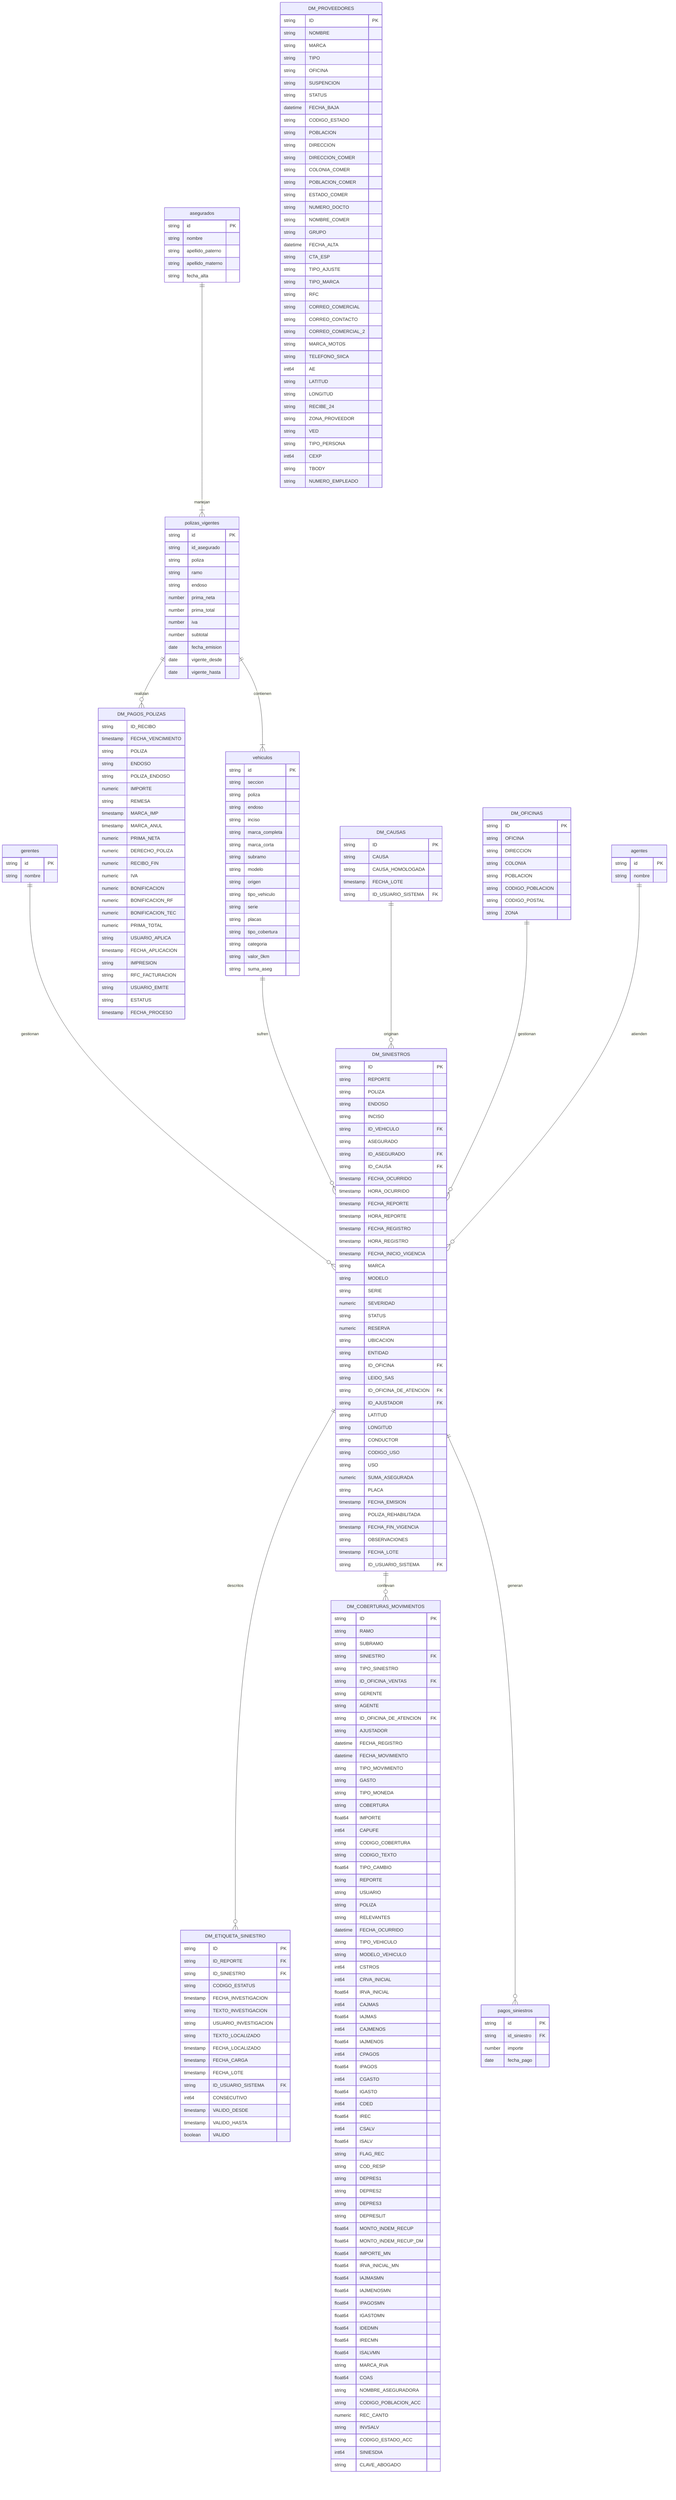 erDiagram

asegurados ||--|{ polizas_vigentes : manejan

polizas_vigentes ||--|{ vehiculos : contienen

polizas_vigentes ||--o{ DM_PAGOS_POLIZAS : realizan

gerentes ||--o{ DM_SINIESTROS : gestionan

vehiculos ||--o{ DM_SINIESTROS : sufren

DM_CAUSAS ||--o{ DM_SINIESTROS : originan

DM_OFICINAS ||--o{ DM_SINIESTROS : gestionan

agentes ||--o{ DM_SINIESTROS : atienden

DM_SINIESTROS ||--o{ DM_ETIQUETA_SINIESTRO : descritos

DM_SINIESTROS ||--o{ DM_COBERTURAS_MOVIMIENTOS : conllevan

DM_SINIESTROS ||--o{ pagos_siniestros : generan

DM_PROVEEDORES {
    string ID PK
    string NOMBRE
    string MARCA
    string TIPO
    string OFICINA
    string SUSPENCION
    string STATUS
    datetime FECHA_BAJA
    string CODIGO_ESTADO
    string POBLACION
    string DIRECCION
    string DIRECCION_COMER
    string COLONIA_COMER
    string POBLACION_COMER
    string ESTADO_COMER
    string NUMERO_DOCTO
    string NOMBRE_COMER
    string GRUPO
    datetime FECHA_ALTA
    string CTA_ESP
    string TIPO_AJUSTE
    string TIPO_MARCA
    string RFC
    string CORREO_COMERCIAL
    string CORREO_CONTACTO
    string CORREO_COMERCIAL_2
    string MARCA_MOTOS
    string TELEFONO_SIICA
    int64 AE
    string LATITUD
    string LONGITUD
    string RECIBE_24
    string ZONA_PROVEEDOR
    string VED
    string TIPO_PERSONA
    int64 CEXP
    string TBODY
    string NUMERO_EMPLEADO
}

asegurados {
    string id PK
    string nombre
    string apellido_paterno
    string apellido_materno
    string fecha_alta
}

polizas_vigentes {
    string id PK
    string id_asegurado
    string poliza
    string ramo
    string endoso
    number prima_neta
    number prima_total
    number iva
    number subtotal
    date fecha_emision
    date vigente_desde
    date vigente_hasta
}

DM_PAGOS_POLIZAS {
    string ID_RECIBO
    timestamp FECHA_VENCIMIENTO
    string POLIZA
    string ENDOSO
    string POLIZA_ENDOSO
    numeric IMPORTE
    string REMESA
    timestamp MARCA_IMP
    timestamp MARCA_ANUL
    numeric PRIMA_NETA
    numeric DERECHO_POLIZA
    numeric RECIBO_FIN
    numeric IVA
    numeric BONIFICACION
    numeric BONIFICACION_RF
    numeric BONIFICACION_TEC
    numeric PRIMA_TOTAL
    string USUARIO_APLICA
    timestamp FECHA_APLICACION
    string IMPRESION
    string RFC_FACTURACION
    string USUARIO_EMITE
    string ESTATUS
    timestamp FECHA_PROCESO
}


vehiculos {
    string id PK
    string seccion
    string poliza
    string endoso
    string inciso
    string marca_completa
    string marca_corta
    string subramo
    string modelo
    string origen
    string tipo_vehiculo
    string serie
    string placas
    string tipo_cobertura
    string categoria
    string valor_0km
    string suma_aseg
}


DM_CAUSAS {
    string ID PK
    string CAUSA
    string CAUSA_HOMOLOGADA
    timestamp FECHA_LOTE
    string ID_USUARIO_SISTEMA FK
}


DM_ETIQUETA_SINIESTRO {
    string ID PK
    string ID_REPORTE FK
    string ID_SINIESTRO FK
    string CODIGO_ESTATUS
    timestamp FECHA_INVESTIGACION
    string TEXTO_INVESTIGACION
    string USUARIO_INVESTIGACION
    string TEXTO_LOCALIZADO
    timestamp FECHA_LOCALIZADO
    timestamp FECHA_CARGA
    timestamp FECHA_LOTE
    string ID_USUARIO_SISTEMA FK
    int64 CONSECUTIVO
    timestamp VALIDO_DESDE
    timestamp VALIDO_HASTA
    boolean VALIDO
}


DM_COBERTURAS_MOVIMIENTOS {
    string ID PK
    string RAMO
    string SUBRAMO
    string SINIESTRO FK
    string TIPO_SINIESTRO
    string ID_OFICINA_VENTAS FK
    string GERENTE
    string AGENTE
    string ID_OFICINA_DE_ATENCION FK
    string AJUSTADOR
    datetime FECHA_REGISTRO
    datetime FECHA_MOVIMIENTO
    string TIPO_MOVIMIENTO
    string GASTO
    string TIPO_MONEDA
    string COBERTURA
    float64 IMPORTE
    int64 CAPUFE
    string CODIGO_COBERTURA
    string CODIGO_TEXTO
    float64 TIPO_CAMBIO
    string REPORTE
    string USUARIO
    string POLIZA
    string RELEVANTES
    datetime FECHA_OCURRIDO
    string TIPO_VEHICULO
    string MODELO_VEHICULO
    int64 CSTROS
    int64 CRVA_INICIAL
    float64 IRVA_INICIAL
    int64 CAJMAS
    float64 IAJMAS
    int64 CAJMENOS
    float64 IAJMENOS
    int64 CPAGOS
    float64 IPAGOS
    int64 CGASTO
    float64 IGASTO
    int64 CDED
    float64 IREC
    int64 CSALV
    float64 ISALV
    string FLAG_REC
    string COD_RESP
    string DEPRES1
    string DEPRES2
    string DEPRES3
    string DEPRESLIT
    float64 MONTO_INDEM_RECUP
    float64 MONTO_INDEM_RECUP_DM
    float64 IMPORTE_MN
    float64 IRVA_INICIAL_MN
    float64 IAJMASMN
    float64 IAJMENOSMN
    float64 IPAGOSMN
    float64 IGASTOMN
    float64 IDEDMN
    float64 IRECMN
    float64 ISALVMN
    string MARCA_RVA
    float64 COAS
    string NOMBRE_ASEGURADORA
    string CODIGO_POBLACION_ACC
    numeric REC_CANTO
    string INVSALV
    string CODIGO_ESTADO_ACC
    int64 SINIESDIA
    string CLAVE_ABOGADO
}

%% PENDIENTE
%%DM_CAUSA_COBERTURA {
%%    string REGLA
%%    string CAUSAS
%%    string COBERTURA
%%    string CODIGO_COBERTURA
%%    timestamp FECHA_LOTE
%%    string ID_USUARIO_SISTEMA FK
%%}

pagos_siniestros {
    string id PK
    string id_siniestro FK
    number importe
    date fecha_pago
}

gerentes {
    string id PK
    string nombre
}

DM_OFICINAS {
    string ID PK
    string OFICINA
    string DIRECCION
    string COLONIA
    string POBLACION
    string CODIGO_POBLACION
    string CODIGO_POSTAL
    string ZONA
}

DM_SINIESTROS {
    string ID PK
    string REPORTE
    string POLIZA
    string ENDOSO
    string INCISO
    string ID_VEHICULO FK
    string ASEGURADO
    string ID_ASEGURADO FK
    string ID_CAUSA FK
    timestamp FECHA_OCURRIDO
    timestamp HORA_OCURRIDO
    timestamp FECHA_REPORTE
    timestamp HORA_REPORTE
    timestamp FECHA_REGISTRO
    timestamp HORA_REGISTRO
    timestamp FECHA_INICIO_VIGENCIA
    string MARCA
    string MODELO
    string SERIE
    numeric SEVERIDAD
    string STATUS
    numeric RESERVA
    string UBICACION
    string ENTIDAD
    string ID_OFICINA FK
    string LEIDO_SAS
    string ID_OFICINA_DE_ATENCION FK
    string ID_AJUSTADOR FK
    string LATITUD
    string LONGITUD
    string CONDUCTOR
    string CODIGO_USO
    string USO
    numeric SUMA_ASEGURADA
    string PLACA
    timestamp FECHA_EMISION
    string POLIZA_REHABILITADA
    timestamp FECHA_FIN_VIGENCIA
    string OBSERVACIONES
    timestamp FECHA_LOTE
    string ID_USUARIO_SISTEMA FK
}

agentes {
    string id PK
    string nombre
}